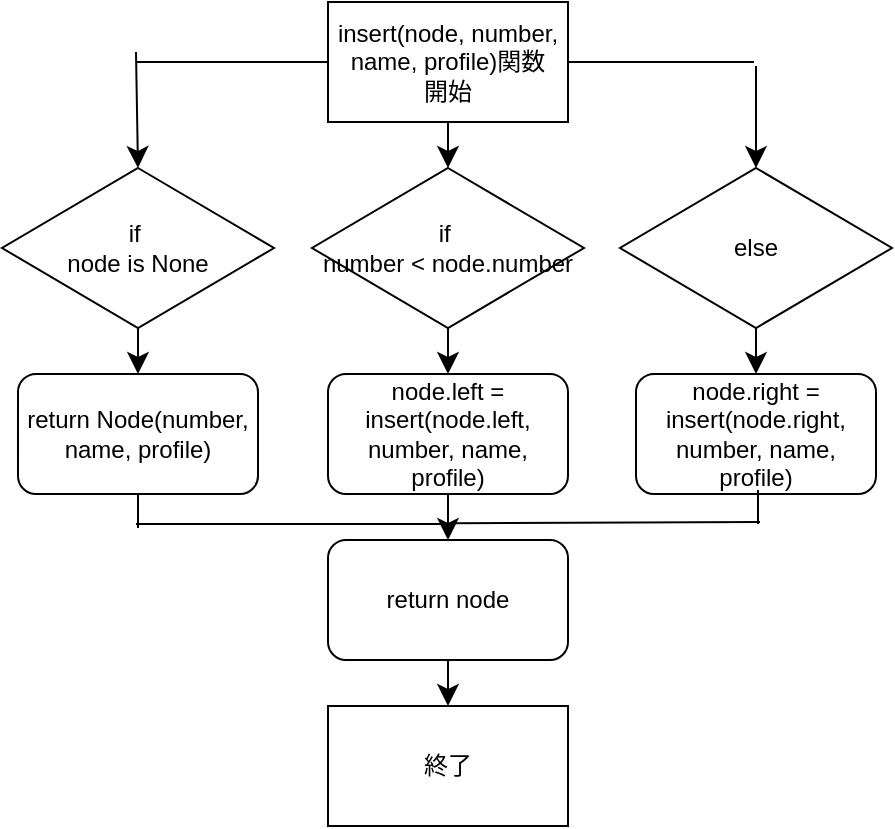 <mxfile version="24.7.1" type="onedrive">
  <diagram name="ページ1" id="di-sTC7rzIOTYgS8-aZU">
    <mxGraphModel grid="0" page="0" gridSize="10" guides="1" tooltips="1" connect="1" arrows="1" fold="1" pageScale="1" pageWidth="827" pageHeight="1169" math="0" shadow="0">
      <root>
        <mxCell id="0" />
        <mxCell id="1" parent="0" />
        <mxCell id="NP9wviJK9l_1FWx1kQtK-5" style="edgeStyle=none;curved=1;rounded=0;orthogonalLoop=1;jettySize=auto;html=1;exitX=0.5;exitY=1;exitDx=0;exitDy=0;entryX=0.5;entryY=0;entryDx=0;entryDy=0;fontSize=12;startSize=8;endSize=8;" edge="1" parent="1" source="NP9wviJK9l_1FWx1kQtK-1" target="NP9wviJK9l_1FWx1kQtK-4">
          <mxGeometry relative="1" as="geometry" />
        </mxCell>
        <mxCell id="NP9wviJK9l_1FWx1kQtK-1" value="insert(node, number, name, profile)関数&lt;div&gt;開始&lt;/div&gt;" style="rounded=0;whiteSpace=wrap;html=1;" vertex="1" parent="1">
          <mxGeometry x="5" y="-51" width="120" height="60" as="geometry" />
        </mxCell>
        <mxCell id="NP9wviJK9l_1FWx1kQtK-15" style="edgeStyle=none;curved=1;rounded=0;orthogonalLoop=1;jettySize=auto;html=1;exitX=0.5;exitY=1;exitDx=0;exitDy=0;entryX=0.5;entryY=0;entryDx=0;entryDy=0;fontSize=12;startSize=8;endSize=8;" edge="1" parent="1" source="NP9wviJK9l_1FWx1kQtK-2" target="NP9wviJK9l_1FWx1kQtK-12">
          <mxGeometry relative="1" as="geometry" />
        </mxCell>
        <mxCell id="NP9wviJK9l_1FWx1kQtK-2" value="else" style="rhombus;whiteSpace=wrap;html=1;" vertex="1" parent="1">
          <mxGeometry x="151" y="32" width="136" height="80" as="geometry" />
        </mxCell>
        <mxCell id="NP9wviJK9l_1FWx1kQtK-13" style="edgeStyle=none;curved=1;rounded=0;orthogonalLoop=1;jettySize=auto;html=1;exitX=0.5;exitY=1;exitDx=0;exitDy=0;fontSize=12;startSize=8;endSize=8;" edge="1" parent="1" source="NP9wviJK9l_1FWx1kQtK-3" target="NP9wviJK9l_1FWx1kQtK-10">
          <mxGeometry relative="1" as="geometry" />
        </mxCell>
        <mxCell id="NP9wviJK9l_1FWx1kQtK-3" value="if&amp;nbsp;&lt;div&gt;node is None&lt;/div&gt;" style="rhombus;whiteSpace=wrap;html=1;" vertex="1" parent="1">
          <mxGeometry x="-158" y="32" width="136" height="80" as="geometry" />
        </mxCell>
        <mxCell id="NP9wviJK9l_1FWx1kQtK-14" style="edgeStyle=none;curved=1;rounded=0;orthogonalLoop=1;jettySize=auto;html=1;exitX=0.5;exitY=1;exitDx=0;exitDy=0;entryX=0.5;entryY=0;entryDx=0;entryDy=0;fontSize=12;startSize=8;endSize=8;" edge="1" parent="1" source="NP9wviJK9l_1FWx1kQtK-4" target="NP9wviJK9l_1FWx1kQtK-11">
          <mxGeometry relative="1" as="geometry" />
        </mxCell>
        <mxCell id="NP9wviJK9l_1FWx1kQtK-4" value="if&amp;nbsp;&lt;div&gt;number &amp;lt; node.number&lt;/div&gt;" style="rhombus;whiteSpace=wrap;html=1;" vertex="1" parent="1">
          <mxGeometry x="-3" y="32" width="136" height="80" as="geometry" />
        </mxCell>
        <mxCell id="NP9wviJK9l_1FWx1kQtK-6" value="" style="endArrow=none;html=1;rounded=0;fontSize=12;startSize=8;endSize=8;curved=1;entryX=0;entryY=0.5;entryDx=0;entryDy=0;" edge="1" parent="1" target="NP9wviJK9l_1FWx1kQtK-1">
          <mxGeometry width="50" height="50" relative="1" as="geometry">
            <mxPoint x="-91" y="-21" as="sourcePoint" />
            <mxPoint x="-14" y="-9" as="targetPoint" />
          </mxGeometry>
        </mxCell>
        <mxCell id="NP9wviJK9l_1FWx1kQtK-7" value="" style="endArrow=none;html=1;rounded=0;fontSize=12;startSize=8;endSize=8;curved=1;entryX=1;entryY=0.5;entryDx=0;entryDy=0;" edge="1" parent="1" target="NP9wviJK9l_1FWx1kQtK-1">
          <mxGeometry width="50" height="50" relative="1" as="geometry">
            <mxPoint x="218" y="-21" as="sourcePoint" />
            <mxPoint x="81" y="178" as="targetPoint" />
          </mxGeometry>
        </mxCell>
        <mxCell id="NP9wviJK9l_1FWx1kQtK-8" value="" style="endArrow=classic;html=1;rounded=0;fontSize=12;startSize=8;endSize=8;curved=1;entryX=0.5;entryY=0;entryDx=0;entryDy=0;" edge="1" parent="1" target="NP9wviJK9l_1FWx1kQtK-3">
          <mxGeometry width="50" height="50" relative="1" as="geometry">
            <mxPoint x="-91" y="-26" as="sourcePoint" />
            <mxPoint x="81" y="178" as="targetPoint" />
          </mxGeometry>
        </mxCell>
        <mxCell id="NP9wviJK9l_1FWx1kQtK-9" value="" style="endArrow=classic;html=1;rounded=0;fontSize=12;startSize=8;endSize=8;curved=1;entryX=0.5;entryY=0;entryDx=0;entryDy=0;" edge="1" parent="1" target="NP9wviJK9l_1FWx1kQtK-2">
          <mxGeometry width="50" height="50" relative="1" as="geometry">
            <mxPoint x="219" y="-19" as="sourcePoint" />
            <mxPoint x="81" y="178" as="targetPoint" />
          </mxGeometry>
        </mxCell>
        <mxCell id="NP9wviJK9l_1FWx1kQtK-10" value="return Node(number, name, profile)" style="rounded=1;whiteSpace=wrap;html=1;" vertex="1" parent="1">
          <mxGeometry x="-150" y="135" width="120" height="60" as="geometry" />
        </mxCell>
        <mxCell id="NP9wviJK9l_1FWx1kQtK-26" style="edgeStyle=none;curved=1;rounded=0;orthogonalLoop=1;jettySize=auto;html=1;exitX=0.5;exitY=1;exitDx=0;exitDy=0;fontSize=12;startSize=8;endSize=8;" edge="1" parent="1" source="NP9wviJK9l_1FWx1kQtK-11" target="NP9wviJK9l_1FWx1kQtK-20">
          <mxGeometry relative="1" as="geometry" />
        </mxCell>
        <UserObject label="node.left = insert(node.left, number, name, profile)" link="node.left = insert(node.left, number, name, profile)" id="NP9wviJK9l_1FWx1kQtK-11">
          <mxCell style="rounded=1;whiteSpace=wrap;html=1;" vertex="1" parent="1">
            <mxGeometry x="5" y="135" width="120" height="60" as="geometry" />
          </mxCell>
        </UserObject>
        <mxCell id="NP9wviJK9l_1FWx1kQtK-12" value="node.right = insert(node.right, number, name, profile)" style="rounded=1;whiteSpace=wrap;html=1;" vertex="1" parent="1">
          <mxGeometry x="159" y="135" width="120" height="60" as="geometry" />
        </mxCell>
        <mxCell id="NP9wviJK9l_1FWx1kQtK-30" style="edgeStyle=none;curved=1;rounded=0;orthogonalLoop=1;jettySize=auto;html=1;exitX=0.5;exitY=1;exitDx=0;exitDy=0;fontSize=12;startSize=8;endSize=8;" edge="1" parent="1" source="NP9wviJK9l_1FWx1kQtK-20" target="NP9wviJK9l_1FWx1kQtK-29">
          <mxGeometry relative="1" as="geometry" />
        </mxCell>
        <mxCell id="NP9wviJK9l_1FWx1kQtK-20" value="return node" style="rounded=1;whiteSpace=wrap;html=1;" vertex="1" parent="1">
          <mxGeometry x="5" y="218" width="120" height="60" as="geometry" />
        </mxCell>
        <mxCell id="NP9wviJK9l_1FWx1kQtK-24" value="" style="endArrow=none;html=1;rounded=0;fontSize=12;startSize=8;endSize=8;curved=1;exitX=0.5;exitY=1;exitDx=0;exitDy=0;" edge="1" parent="1" source="NP9wviJK9l_1FWx1kQtK-10">
          <mxGeometry width="50" height="50" relative="1" as="geometry">
            <mxPoint x="-34" y="254" as="sourcePoint" />
            <mxPoint x="-90" y="212" as="targetPoint" />
          </mxGeometry>
        </mxCell>
        <mxCell id="NP9wviJK9l_1FWx1kQtK-25" value="" style="endArrow=none;html=1;rounded=0;fontSize=12;startSize=8;endSize=8;curved=1;exitX=0.5;exitY=1;exitDx=0;exitDy=0;" edge="1" parent="1">
          <mxGeometry width="50" height="50" relative="1" as="geometry">
            <mxPoint x="220" y="193" as="sourcePoint" />
            <mxPoint x="220" y="210" as="targetPoint" />
          </mxGeometry>
        </mxCell>
        <mxCell id="NP9wviJK9l_1FWx1kQtK-27" value="" style="endArrow=none;html=1;rounded=0;fontSize=12;startSize=8;endSize=8;curved=1;" edge="1" parent="1">
          <mxGeometry width="50" height="50" relative="1" as="geometry">
            <mxPoint x="-91" y="210" as="sourcePoint" />
            <mxPoint x="67" y="210" as="targetPoint" />
          </mxGeometry>
        </mxCell>
        <mxCell id="NP9wviJK9l_1FWx1kQtK-28" value="" style="endArrow=none;html=1;rounded=0;fontSize=12;startSize=8;endSize=8;curved=1;exitX=0.514;exitY=-0.139;exitDx=0;exitDy=0;exitPerimeter=0;" edge="1" parent="1" source="NP9wviJK9l_1FWx1kQtK-20">
          <mxGeometry width="50" height="50" relative="1" as="geometry">
            <mxPoint x="171" y="259" as="sourcePoint" />
            <mxPoint x="221" y="209" as="targetPoint" />
          </mxGeometry>
        </mxCell>
        <mxCell id="NP9wviJK9l_1FWx1kQtK-29" value="終了" style="rounded=0;whiteSpace=wrap;html=1;" vertex="1" parent="1">
          <mxGeometry x="5" y="301" width="120" height="60" as="geometry" />
        </mxCell>
      </root>
    </mxGraphModel>
  </diagram>
</mxfile>
